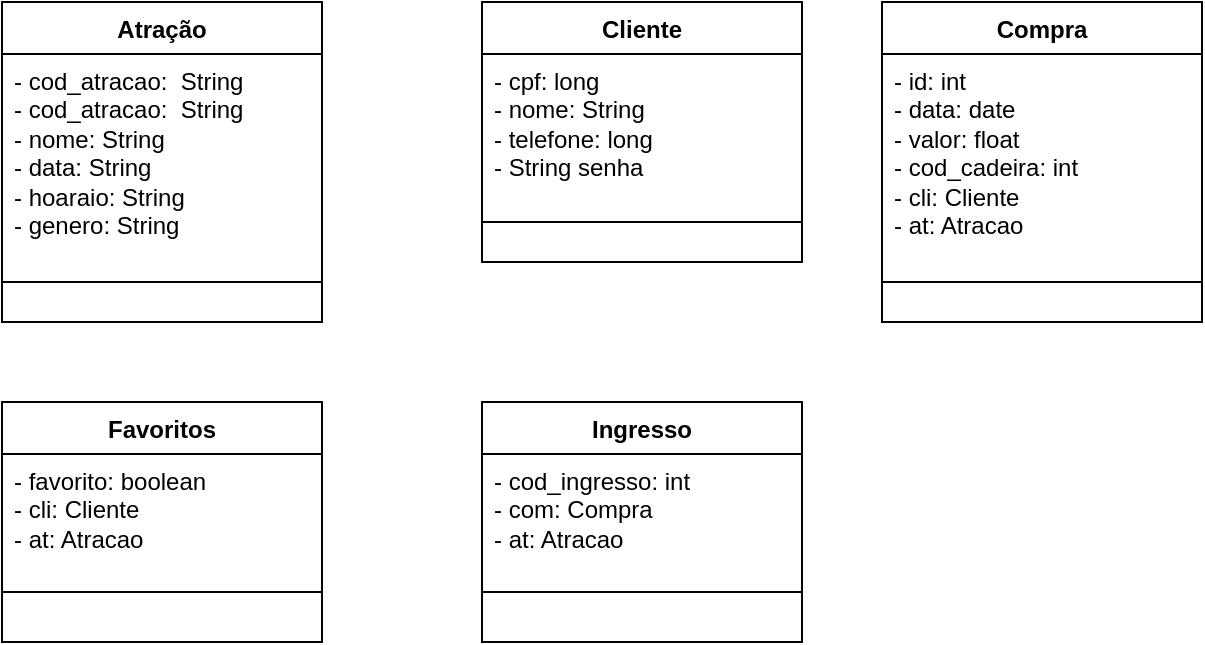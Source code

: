 <mxfile version="21.3.5" type="github">
  <diagram name="Página-1" id="hHZQKaVx3r7QKWwvkuFB">
    <mxGraphModel dx="1114" dy="616" grid="1" gridSize="10" guides="1" tooltips="1" connect="1" arrows="1" fold="1" page="1" pageScale="1" pageWidth="827" pageHeight="1169" math="0" shadow="0">
      <root>
        <mxCell id="0" />
        <mxCell id="1" parent="0" />
        <mxCell id="kRPTSru2SKUkncLZ3vir-1" value="Atração" style="swimlane;fontStyle=1;align=center;verticalAlign=top;childLayout=stackLayout;horizontal=1;startSize=26;horizontalStack=0;resizeParent=1;resizeParentMax=0;resizeLast=0;collapsible=1;marginBottom=0;whiteSpace=wrap;html=1;" vertex="1" parent="1">
          <mxGeometry x="40" y="80" width="160" height="160" as="geometry" />
        </mxCell>
        <mxCell id="kRPTSru2SKUkncLZ3vir-2" value="- cod_atracao:&amp;nbsp; String&lt;br&gt;- cod_atracao:&amp;nbsp; String&lt;br&gt;- nome: String&lt;br&gt;- data: String&lt;br&gt;- hoaraio: String&amp;nbsp;&lt;br&gt;- genero: String" style="text;strokeColor=none;fillColor=none;align=left;verticalAlign=top;spacingLeft=4;spacingRight=4;overflow=hidden;rotatable=0;points=[[0,0.5],[1,0.5]];portConstraint=eastwest;whiteSpace=wrap;html=1;" vertex="1" parent="kRPTSru2SKUkncLZ3vir-1">
          <mxGeometry y="26" width="160" height="94" as="geometry" />
        </mxCell>
        <mxCell id="kRPTSru2SKUkncLZ3vir-3" value="" style="line;strokeWidth=1;fillColor=none;align=left;verticalAlign=middle;spacingTop=-1;spacingLeft=3;spacingRight=3;rotatable=0;labelPosition=right;points=[];portConstraint=eastwest;strokeColor=inherit;" vertex="1" parent="kRPTSru2SKUkncLZ3vir-1">
          <mxGeometry y="120" width="160" height="40" as="geometry" />
        </mxCell>
        <mxCell id="kRPTSru2SKUkncLZ3vir-5" value="Cliente" style="swimlane;fontStyle=1;align=center;verticalAlign=top;childLayout=stackLayout;horizontal=1;startSize=26;horizontalStack=0;resizeParent=1;resizeParentMax=0;resizeLast=0;collapsible=1;marginBottom=0;whiteSpace=wrap;html=1;" vertex="1" parent="1">
          <mxGeometry x="280" y="80" width="160" height="130" as="geometry" />
        </mxCell>
        <mxCell id="kRPTSru2SKUkncLZ3vir-6" value="&lt;div&gt;- cpf: long&lt;/div&gt;&lt;div&gt;- nome: String&lt;/div&gt;&lt;div&gt;&lt;span style=&quot;background-color: initial;&quot;&gt;- telefone: long&lt;/span&gt;&lt;/div&gt;&lt;div&gt;&lt;span style=&quot;&quot;&gt;- String senha&lt;/span&gt;&lt;/div&gt;" style="text;strokeColor=none;fillColor=none;align=left;verticalAlign=top;spacingLeft=4;spacingRight=4;overflow=hidden;rotatable=0;points=[[0,0.5],[1,0.5]];portConstraint=eastwest;whiteSpace=wrap;html=1;" vertex="1" parent="kRPTSru2SKUkncLZ3vir-5">
          <mxGeometry y="26" width="160" height="64" as="geometry" />
        </mxCell>
        <mxCell id="kRPTSru2SKUkncLZ3vir-7" value="" style="line;strokeWidth=1;fillColor=none;align=left;verticalAlign=middle;spacingTop=-1;spacingLeft=3;spacingRight=3;rotatable=0;labelPosition=right;points=[];portConstraint=eastwest;strokeColor=inherit;" vertex="1" parent="kRPTSru2SKUkncLZ3vir-5">
          <mxGeometry y="90" width="160" height="40" as="geometry" />
        </mxCell>
        <mxCell id="kRPTSru2SKUkncLZ3vir-9" value="Favoritos" style="swimlane;fontStyle=1;align=center;verticalAlign=top;childLayout=stackLayout;horizontal=1;startSize=26;horizontalStack=0;resizeParent=1;resizeParentMax=0;resizeLast=0;collapsible=1;marginBottom=0;whiteSpace=wrap;html=1;" vertex="1" parent="1">
          <mxGeometry x="40" y="280" width="160" height="120" as="geometry" />
        </mxCell>
        <mxCell id="kRPTSru2SKUkncLZ3vir-10" value="&lt;div&gt;- favorito: boolean&lt;/div&gt;&lt;div&gt;- cli: Cliente&lt;span style=&quot;&quot;&gt;&lt;/span&gt;&lt;/div&gt;&lt;div&gt;&lt;span style=&quot;white-space: pre;&quot;&gt;- &lt;/span&gt;at: Atracao&lt;/div&gt;" style="text;strokeColor=none;fillColor=none;align=left;verticalAlign=top;spacingLeft=4;spacingRight=4;overflow=hidden;rotatable=0;points=[[0,0.5],[1,0.5]];portConstraint=eastwest;whiteSpace=wrap;html=1;" vertex="1" parent="kRPTSru2SKUkncLZ3vir-9">
          <mxGeometry y="26" width="160" height="44" as="geometry" />
        </mxCell>
        <mxCell id="kRPTSru2SKUkncLZ3vir-11" value="" style="line;strokeWidth=1;fillColor=none;align=left;verticalAlign=middle;spacingTop=-1;spacingLeft=3;spacingRight=3;rotatable=0;labelPosition=right;points=[];portConstraint=eastwest;strokeColor=inherit;" vertex="1" parent="kRPTSru2SKUkncLZ3vir-9">
          <mxGeometry y="70" width="160" height="50" as="geometry" />
        </mxCell>
        <mxCell id="kRPTSru2SKUkncLZ3vir-13" value="Compra" style="swimlane;fontStyle=1;align=center;verticalAlign=top;childLayout=stackLayout;horizontal=1;startSize=26;horizontalStack=0;resizeParent=1;resizeParentMax=0;resizeLast=0;collapsible=1;marginBottom=0;whiteSpace=wrap;html=1;" vertex="1" parent="1">
          <mxGeometry x="480" y="80" width="160" height="160" as="geometry" />
        </mxCell>
        <mxCell id="kRPTSru2SKUkncLZ3vir-14" value="&lt;div&gt;- id: int&amp;nbsp;&lt;/div&gt;&lt;div&gt;&lt;span style=&quot;background-color: initial;&quot;&gt;- data: date&lt;/span&gt;&lt;/div&gt;&lt;div&gt;&lt;span style=&quot;&quot;&gt;&lt;/span&gt;&lt;/div&gt;&lt;div&gt;&lt;span style=&quot;white-space: pre;&quot;&gt;- &lt;/span&gt;valor: float&lt;/div&gt;&lt;div&gt;&lt;span style=&quot;white-space: pre;&quot;&gt;- &lt;/span&gt;cod_cadeira: int&lt;/div&gt;&lt;div&gt;&lt;span style=&quot;white-space: pre;&quot;&gt;- &lt;/span&gt;cli: Cliente&lt;/div&gt;&lt;div&gt;&lt;span style=&quot;background-color: initial;&quot;&gt;- at: Atracao&lt;/span&gt;&lt;/div&gt;" style="text;strokeColor=none;fillColor=none;align=left;verticalAlign=top;spacingLeft=4;spacingRight=4;overflow=hidden;rotatable=0;points=[[0,0.5],[1,0.5]];portConstraint=eastwest;whiteSpace=wrap;html=1;" vertex="1" parent="kRPTSru2SKUkncLZ3vir-13">
          <mxGeometry y="26" width="160" height="94" as="geometry" />
        </mxCell>
        <mxCell id="kRPTSru2SKUkncLZ3vir-15" value="" style="line;strokeWidth=1;fillColor=none;align=left;verticalAlign=middle;spacingTop=-1;spacingLeft=3;spacingRight=3;rotatable=0;labelPosition=right;points=[];portConstraint=eastwest;strokeColor=inherit;" vertex="1" parent="kRPTSru2SKUkncLZ3vir-13">
          <mxGeometry y="120" width="160" height="40" as="geometry" />
        </mxCell>
        <mxCell id="kRPTSru2SKUkncLZ3vir-17" value="Ingresso" style="swimlane;fontStyle=1;align=center;verticalAlign=top;childLayout=stackLayout;horizontal=1;startSize=26;horizontalStack=0;resizeParent=1;resizeParentMax=0;resizeLast=0;collapsible=1;marginBottom=0;whiteSpace=wrap;html=1;" vertex="1" parent="1">
          <mxGeometry x="280" y="280" width="160" height="120" as="geometry" />
        </mxCell>
        <mxCell id="kRPTSru2SKUkncLZ3vir-18" value="&lt;div&gt;- cod_ingresso: int&lt;/div&gt;&lt;div&gt;&lt;span style=&quot;background-color: initial;&quot;&gt;- com: Compra&lt;/span&gt;&lt;br&gt;&lt;/div&gt;&lt;div&gt;&lt;span style=&quot;white-space: pre;&quot;&gt;- &lt;/span&gt;at: Atracao&lt;/div&gt;" style="text;strokeColor=none;fillColor=none;align=left;verticalAlign=top;spacingLeft=4;spacingRight=4;overflow=hidden;rotatable=0;points=[[0,0.5],[1,0.5]];portConstraint=eastwest;whiteSpace=wrap;html=1;" vertex="1" parent="kRPTSru2SKUkncLZ3vir-17">
          <mxGeometry y="26" width="160" height="44" as="geometry" />
        </mxCell>
        <mxCell id="kRPTSru2SKUkncLZ3vir-19" value="" style="line;strokeWidth=1;fillColor=none;align=left;verticalAlign=middle;spacingTop=-1;spacingLeft=3;spacingRight=3;rotatable=0;labelPosition=right;points=[];portConstraint=eastwest;strokeColor=inherit;" vertex="1" parent="kRPTSru2SKUkncLZ3vir-17">
          <mxGeometry y="70" width="160" height="50" as="geometry" />
        </mxCell>
      </root>
    </mxGraphModel>
  </diagram>
</mxfile>
